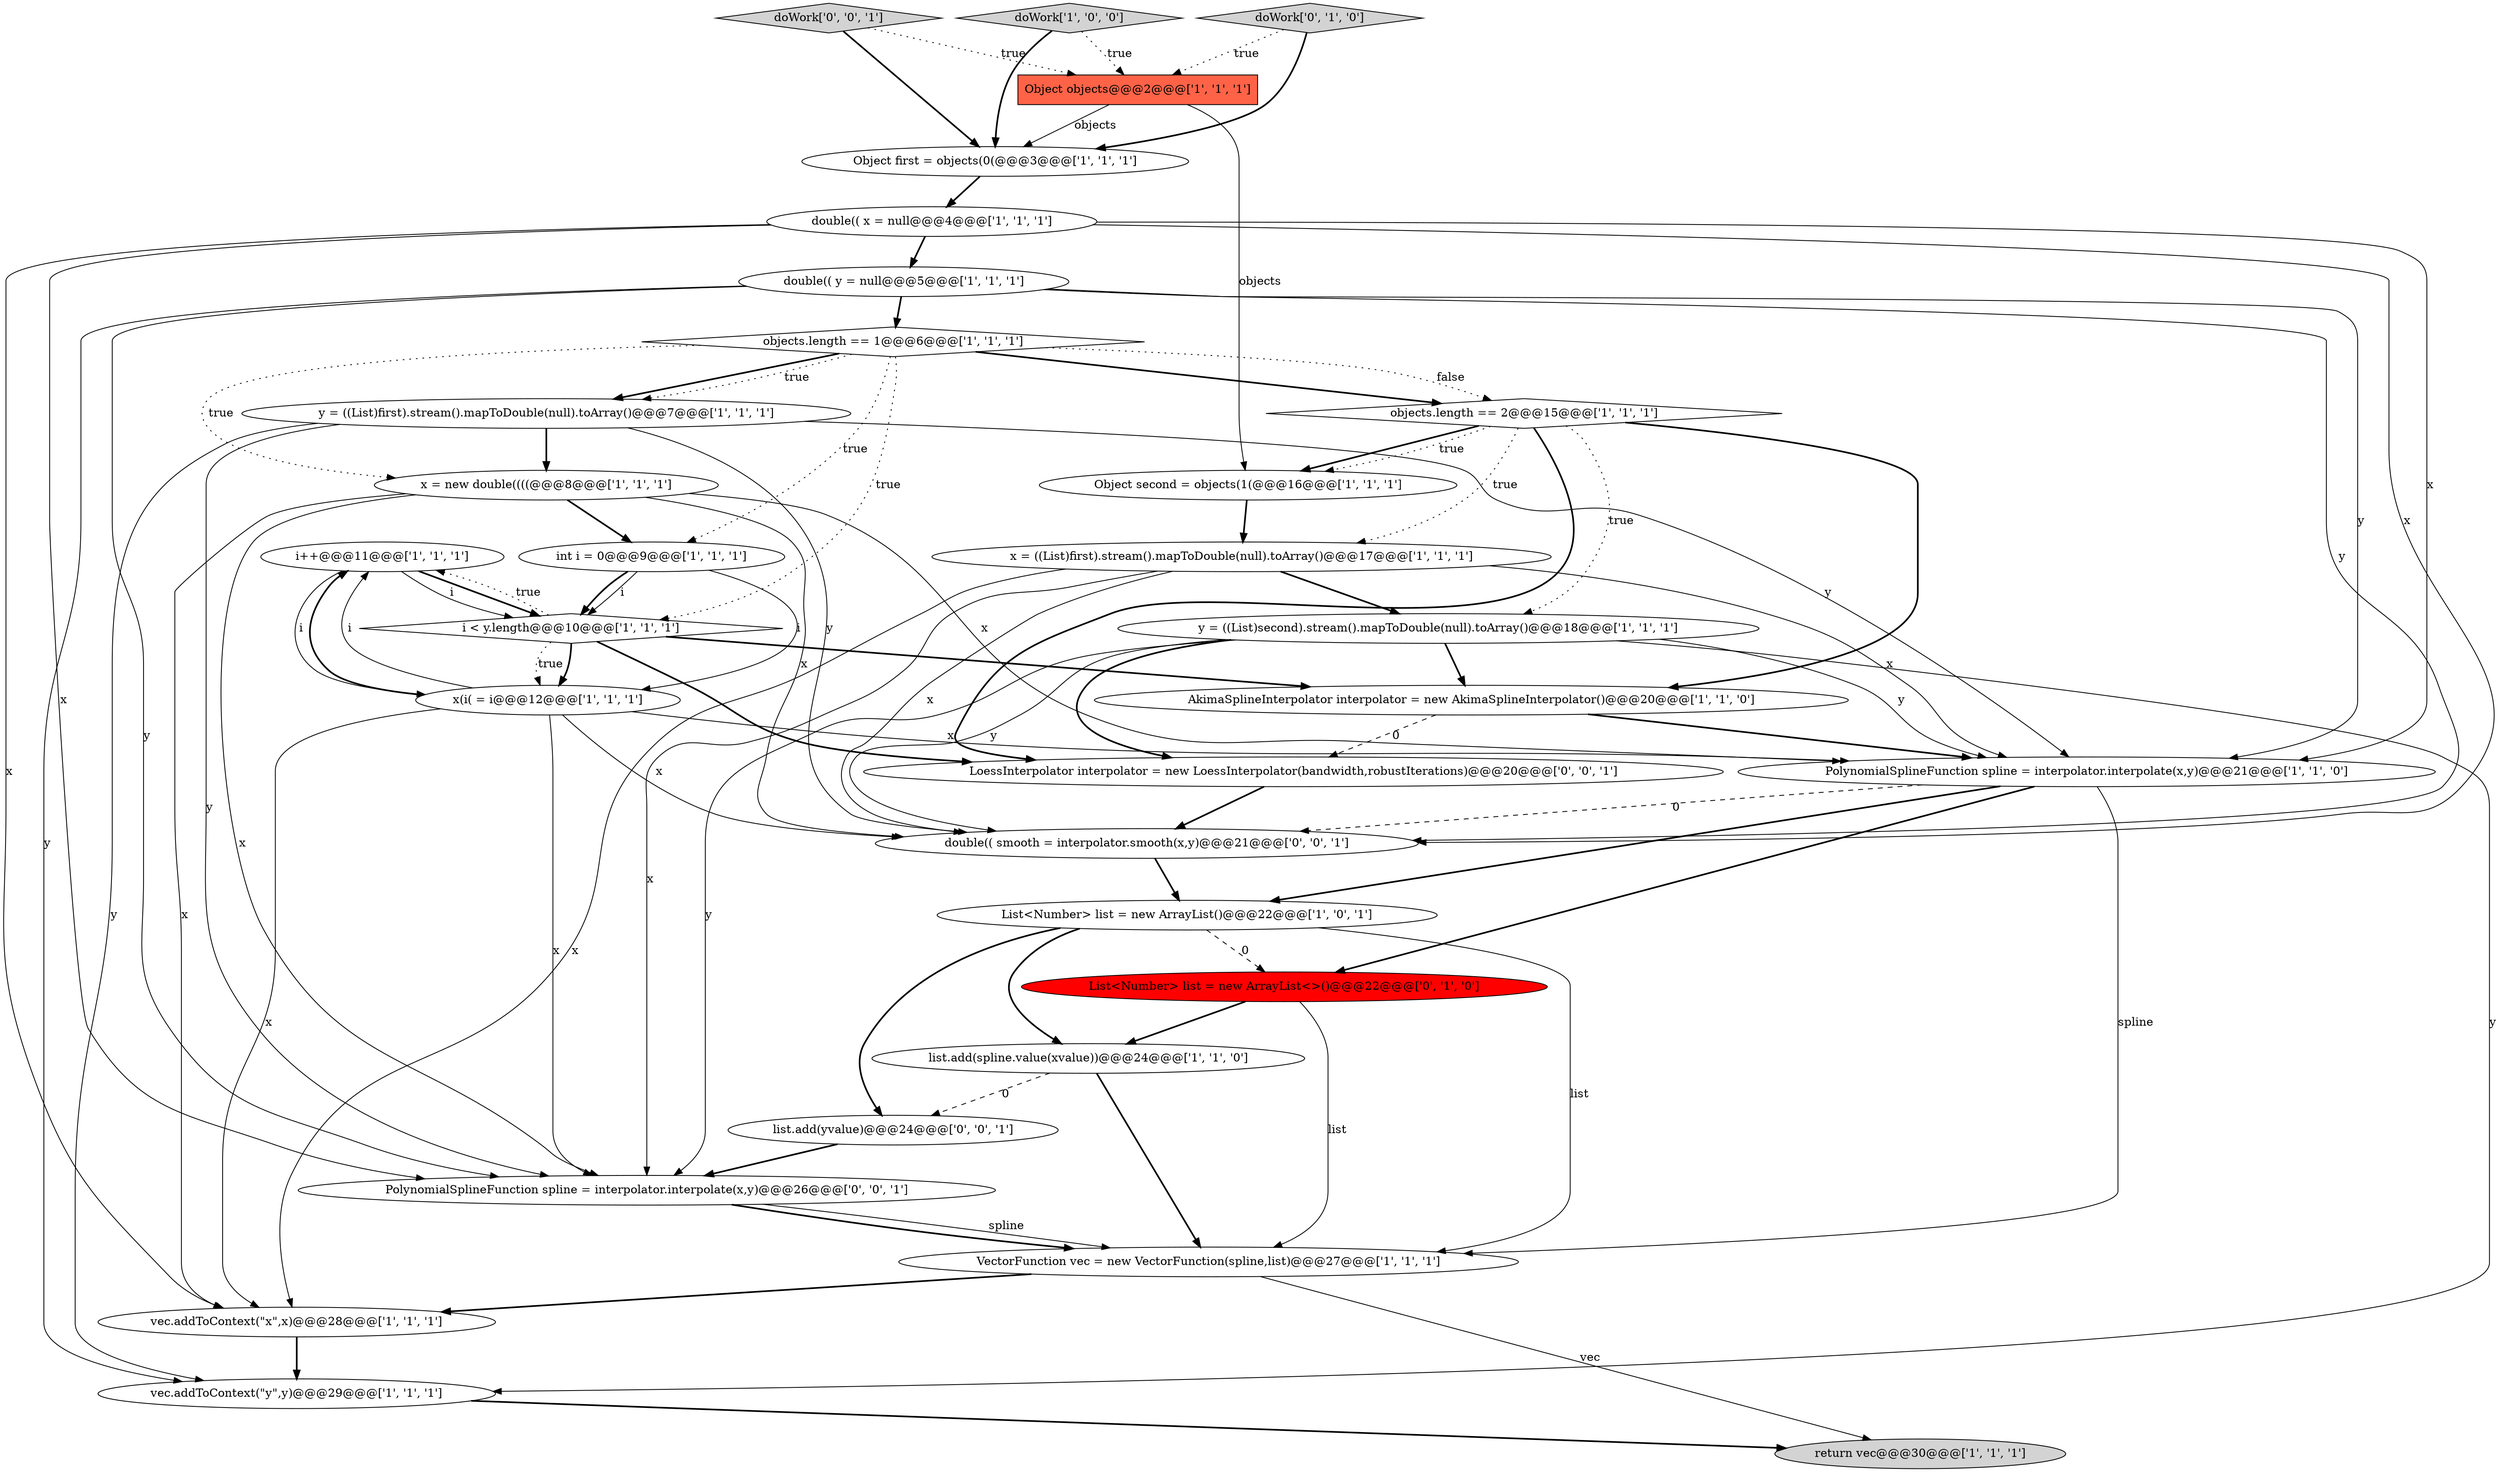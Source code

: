 digraph {
14 [style = filled, label = "i++@@@11@@@['1', '1', '1']", fillcolor = white, shape = ellipse image = "AAA0AAABBB1BBB"];
18 [style = filled, label = "List<Number> list = new ArrayList()@@@22@@@['1', '0', '1']", fillcolor = white, shape = ellipse image = "AAA0AAABBB1BBB"];
23 [style = filled, label = "list.add(spline.value(xvalue))@@@24@@@['1', '1', '0']", fillcolor = white, shape = ellipse image = "AAA0AAABBB1BBB"];
21 [style = filled, label = "vec.addToContext(\"y\",y)@@@29@@@['1', '1', '1']", fillcolor = white, shape = ellipse image = "AAA0AAABBB1BBB"];
30 [style = filled, label = "double(( smooth = interpolator.smooth(x,y)@@@21@@@['0', '0', '1']", fillcolor = white, shape = ellipse image = "AAA0AAABBB3BBB"];
26 [style = filled, label = "doWork['0', '0', '1']", fillcolor = lightgray, shape = diamond image = "AAA0AAABBB3BBB"];
16 [style = filled, label = "x(i( = i@@@12@@@['1', '1', '1']", fillcolor = white, shape = ellipse image = "AAA0AAABBB1BBB"];
25 [style = filled, label = "doWork['0', '1', '0']", fillcolor = lightgray, shape = diamond image = "AAA0AAABBB2BBB"];
4 [style = filled, label = "y = ((List)second).stream().mapToDouble(null).toArray()@@@18@@@['1', '1', '1']", fillcolor = white, shape = ellipse image = "AAA0AAABBB1BBB"];
22 [style = filled, label = "doWork['1', '0', '0']", fillcolor = lightgray, shape = diamond image = "AAA0AAABBB1BBB"];
1 [style = filled, label = "y = ((List)first).stream().mapToDouble(null).toArray()@@@7@@@['1', '1', '1']", fillcolor = white, shape = ellipse image = "AAA0AAABBB1BBB"];
10 [style = filled, label = "Object first = objects(0(@@@3@@@['1', '1', '1']", fillcolor = white, shape = ellipse image = "AAA0AAABBB1BBB"];
17 [style = filled, label = "double(( y = null@@@5@@@['1', '1', '1']", fillcolor = white, shape = ellipse image = "AAA0AAABBB1BBB"];
6 [style = filled, label = "int i = 0@@@9@@@['1', '1', '1']", fillcolor = white, shape = ellipse image = "AAA0AAABBB1BBB"];
13 [style = filled, label = "objects.length == 1@@@6@@@['1', '1', '1']", fillcolor = white, shape = diamond image = "AAA0AAABBB1BBB"];
9 [style = filled, label = "Object objects@@@2@@@['1', '1', '1']", fillcolor = tomato, shape = box image = "AAA0AAABBB1BBB"];
15 [style = filled, label = "AkimaSplineInterpolator interpolator = new AkimaSplineInterpolator()@@@20@@@['1', '1', '0']", fillcolor = white, shape = ellipse image = "AAA0AAABBB1BBB"];
28 [style = filled, label = "PolynomialSplineFunction spline = interpolator.interpolate(x,y)@@@26@@@['0', '0', '1']", fillcolor = white, shape = ellipse image = "AAA0AAABBB3BBB"];
19 [style = filled, label = "vec.addToContext(\"x\",x)@@@28@@@['1', '1', '1']", fillcolor = white, shape = ellipse image = "AAA0AAABBB1BBB"];
3 [style = filled, label = "x = new double((((@@@8@@@['1', '1', '1']", fillcolor = white, shape = ellipse image = "AAA0AAABBB1BBB"];
12 [style = filled, label = "x = ((List)first).stream().mapToDouble(null).toArray()@@@17@@@['1', '1', '1']", fillcolor = white, shape = ellipse image = "AAA0AAABBB1BBB"];
20 [style = filled, label = "double(( x = null@@@4@@@['1', '1', '1']", fillcolor = white, shape = ellipse image = "AAA0AAABBB1BBB"];
2 [style = filled, label = "PolynomialSplineFunction spline = interpolator.interpolate(x,y)@@@21@@@['1', '1', '0']", fillcolor = white, shape = ellipse image = "AAA0AAABBB1BBB"];
8 [style = filled, label = "Object second = objects(1(@@@16@@@['1', '1', '1']", fillcolor = white, shape = ellipse image = "AAA0AAABBB1BBB"];
7 [style = filled, label = "objects.length == 2@@@15@@@['1', '1', '1']", fillcolor = white, shape = diamond image = "AAA0AAABBB1BBB"];
24 [style = filled, label = "List<Number> list = new ArrayList<>()@@@22@@@['0', '1', '0']", fillcolor = red, shape = ellipse image = "AAA1AAABBB2BBB"];
0 [style = filled, label = "return vec@@@30@@@['1', '1', '1']", fillcolor = lightgray, shape = ellipse image = "AAA0AAABBB1BBB"];
29 [style = filled, label = "list.add(yvalue)@@@24@@@['0', '0', '1']", fillcolor = white, shape = ellipse image = "AAA0AAABBB3BBB"];
5 [style = filled, label = "VectorFunction vec = new VectorFunction(spline,list)@@@27@@@['1', '1', '1']", fillcolor = white, shape = ellipse image = "AAA0AAABBB1BBB"];
27 [style = filled, label = "LoessInterpolator interpolator = new LoessInterpolator(bandwidth,robustIterations)@@@20@@@['0', '0', '1']", fillcolor = white, shape = ellipse image = "AAA0AAABBB3BBB"];
11 [style = filled, label = "i < y.length@@@10@@@['1', '1', '1']", fillcolor = white, shape = diamond image = "AAA0AAABBB1BBB"];
26->10 [style = bold, label=""];
4->15 [style = bold, label=""];
14->11 [style = solid, label="i"];
17->28 [style = solid, label="y"];
7->8 [style = bold, label=""];
30->18 [style = bold, label=""];
12->2 [style = solid, label="x"];
13->1 [style = bold, label=""];
4->30 [style = solid, label="y"];
6->11 [style = bold, label=""];
9->10 [style = solid, label="objects"];
12->30 [style = solid, label="x"];
16->14 [style = bold, label=""];
25->10 [style = bold, label=""];
5->0 [style = solid, label="vec"];
2->24 [style = bold, label=""];
14->11 [style = bold, label=""];
13->7 [style = dotted, label="false"];
6->16 [style = solid, label="i"];
13->6 [style = dotted, label="true"];
11->16 [style = bold, label=""];
28->5 [style = bold, label=""];
21->0 [style = bold, label=""];
13->3 [style = dotted, label="true"];
27->30 [style = bold, label=""];
11->14 [style = dotted, label="true"];
16->28 [style = solid, label="x"];
2->18 [style = bold, label=""];
3->30 [style = solid, label="x"];
26->9 [style = dotted, label="true"];
2->30 [style = dashed, label="0"];
20->19 [style = solid, label="x"];
12->19 [style = solid, label="x"];
7->12 [style = dotted, label="true"];
9->8 [style = solid, label="objects"];
1->2 [style = solid, label="y"];
11->16 [style = dotted, label="true"];
24->5 [style = solid, label="list"];
22->9 [style = dotted, label="true"];
7->8 [style = dotted, label="true"];
17->2 [style = solid, label="y"];
23->5 [style = bold, label=""];
18->23 [style = bold, label=""];
4->28 [style = solid, label="y"];
1->3 [style = bold, label=""];
3->6 [style = bold, label=""];
16->30 [style = solid, label="x"];
3->2 [style = solid, label="x"];
14->16 [style = solid, label="i"];
5->19 [style = bold, label=""];
16->19 [style = solid, label="x"];
22->10 [style = bold, label=""];
20->28 [style = solid, label="x"];
7->15 [style = bold, label=""];
13->11 [style = dotted, label="true"];
17->13 [style = bold, label=""];
8->12 [style = bold, label=""];
1->21 [style = solid, label="y"];
12->28 [style = solid, label="x"];
18->24 [style = dashed, label="0"];
24->23 [style = bold, label=""];
19->21 [style = bold, label=""];
15->2 [style = bold, label=""];
18->5 [style = solid, label="list"];
10->20 [style = bold, label=""];
4->21 [style = solid, label="y"];
20->17 [style = bold, label=""];
3->28 [style = solid, label="x"];
20->2 [style = solid, label="x"];
17->21 [style = solid, label="y"];
3->19 [style = solid, label="x"];
28->5 [style = solid, label="spline"];
1->28 [style = solid, label="y"];
23->29 [style = dashed, label="0"];
16->2 [style = solid, label="x"];
11->15 [style = bold, label=""];
2->5 [style = solid, label="spline"];
29->28 [style = bold, label=""];
13->1 [style = dotted, label="true"];
18->29 [style = bold, label=""];
1->30 [style = solid, label="y"];
16->14 [style = solid, label="i"];
25->9 [style = dotted, label="true"];
6->11 [style = solid, label="i"];
12->4 [style = bold, label=""];
13->7 [style = bold, label=""];
4->27 [style = bold, label=""];
17->30 [style = solid, label="y"];
7->4 [style = dotted, label="true"];
7->27 [style = bold, label=""];
4->2 [style = solid, label="y"];
15->27 [style = dashed, label="0"];
20->30 [style = solid, label="x"];
11->27 [style = bold, label=""];
}
